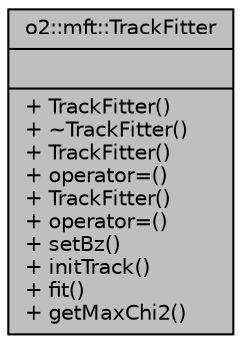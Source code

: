 digraph "o2::mft::TrackFitter"
{
 // INTERACTIVE_SVG=YES
  bgcolor="transparent";
  edge [fontname="Helvetica",fontsize="10",labelfontname="Helvetica",labelfontsize="10"];
  node [fontname="Helvetica",fontsize="10",shape=record];
  Node1 [label="{o2::mft::TrackFitter\n||+ TrackFitter()\l+ ~TrackFitter()\l+ TrackFitter()\l+ operator=()\l+ TrackFitter()\l+ operator=()\l+ setBz()\l+ initTrack()\l+ fit()\l+ getMaxChi2()\l}",height=0.2,width=0.4,color="black", fillcolor="grey75", style="filled", fontcolor="black"];
}
